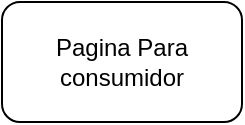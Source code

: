 <mxfile version="12.9.8" type="github">
  <diagram id="fr_rRepjxcli99Q9kd8I" name="Page-1">
    <mxGraphModel dx="1115" dy="773" grid="1" gridSize="10" guides="1" tooltips="1" connect="1" arrows="1" fold="1" page="1" pageScale="1" pageWidth="827" pageHeight="1169" math="0" shadow="0">
      <root>
        <mxCell id="0" />
        <mxCell id="1" parent="0" />
        <mxCell id="1GbIclSV9syjYE9jDFRG-1" value="Pagina Para consumidor " style="rounded=1;whiteSpace=wrap;html=1;" vertex="1" parent="1">
          <mxGeometry x="140" y="120" width="120" height="60" as="geometry" />
        </mxCell>
      </root>
    </mxGraphModel>
  </diagram>
</mxfile>
